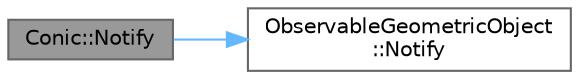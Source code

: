 digraph "Conic::Notify"
{
 // LATEX_PDF_SIZE
  bgcolor="transparent";
  edge [fontname=Helvetica,fontsize=10,labelfontname=Helvetica,labelfontsize=10];
  node [fontname=Helvetica,fontsize=10,shape=box,height=0.2,width=0.9];
  rankdir="LR";
  Node1 [label="Conic::Notify",height=0.2,width=0.4,color="gray40", fillcolor="grey60", style="filled", fontcolor="black",tooltip="Notify observers that this objected is destroyed."];
  Node1 -> Node2 [color="steelblue1",style="solid"];
  Node2 [label="ObservableGeometricObject\l::Notify",height=0.2,width=0.4,color="grey40", fillcolor="white", style="filled",URL="$class_observable_geometric_object.html#a15d865c4eb09e61691db40d1ff103f13",tooltip="Notify all subscribed observers that object was moved."];
}
